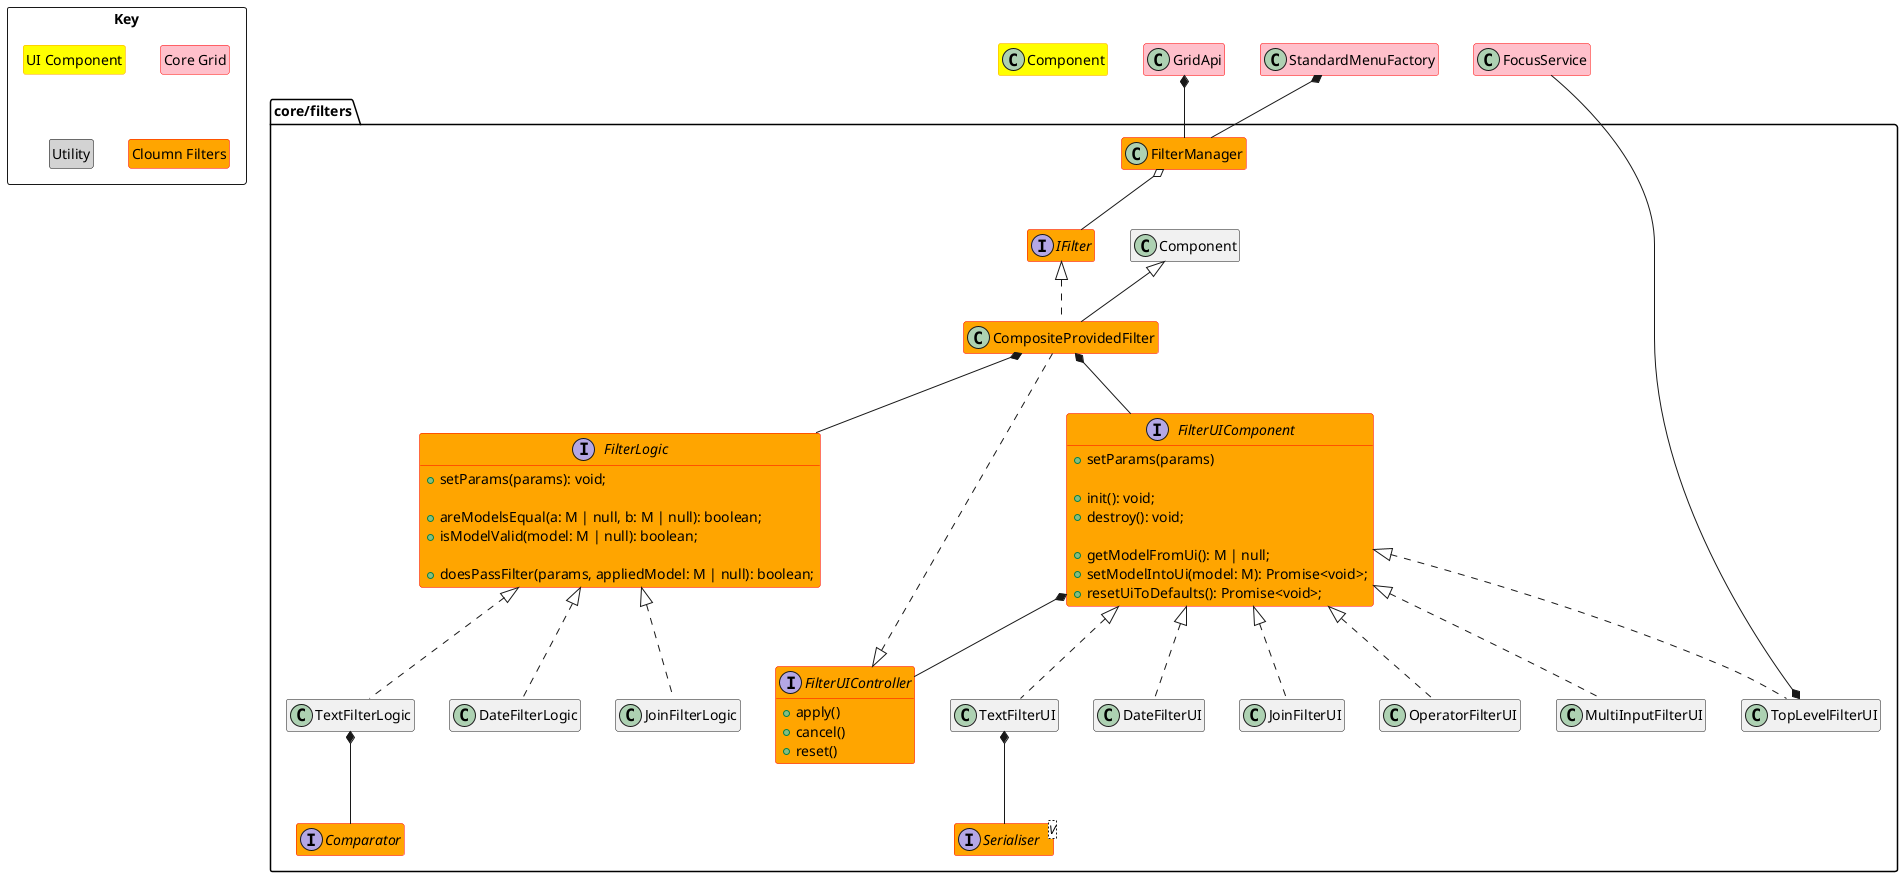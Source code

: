 @startuml

hide empty members
' skinparam groupInheritance 2

package Key <<rectangle>> {
    hide circle
    class "UI Component" #yellow ##orange
    class "Core Grid" #pink ##red
    class "Utility" #lightgrey ##black
    class "Cloumn Filters" #orange ##red
}

together {
    class FocusService #pink ##red
    class StandardMenuFactory #pink ##red

    class GridApi #pink ##red

    class Component #yellow ##orange
}

package core/filters {
    class FilterManager #orange ##red
    GridApi *-- FilterManager
    StandardMenuFactory *-- FilterManager

    interface IFilter #orange ##red
    FilterManager o-- IFilter

    interface FilterUIController #orange ##red {
        +apply()
        +cancel()
        +reset()
    }

    interface FilterUIComponent #orange ##red {
        +setParams(params)

        +init(): void;
        +destroy(): void;

        +getModelFromUi(): M | null;
        +setModelIntoUi(model: M): Promise<void>;
        +resetUiToDefaults(): Promise<void>;
    }

    FilterUIComponent *-- FilterUIController
    
    interface FilterLogic #orange ##red {
        +setParams(params): void;

        +areModelsEqual(a: M | null, b: M | null): boolean;
        +isModelValid(model: M | null): boolean;   

        +doesPassFilter(params, appliedModel: M | null): boolean;
    }

    interface Comparator #orange ##red

    interface Serialiser<V> #orange ##red

    class CompositeProvidedFilter #orange ##red extends Component implements IFilter, FilterUIController
    CompositeProvidedFilter *-- FilterUIComponent
    CompositeProvidedFilter *-- FilterLogic

    class TopLevelFilterUI implements FilterUIComponent
    TopLevelFilterUI *-- FocusService
    class JoinFilterUI implements FilterUIComponent
    class OperatorFilterUI implements FilterUIComponent
    class MultiInputFilterUI implements FilterUIComponent
    class TextFilterUI implements FilterUIComponent
    TextFilterUI *-- Serialiser
    class DateFilterUI implements FilterUIComponent

    class JoinFilterLogic implements FilterLogic
    class TextFilterLogic implements FilterLogic
    TextFilterLogic *-- Comparator
    class DateFilterLogic implements FilterLogic
}

@enduml